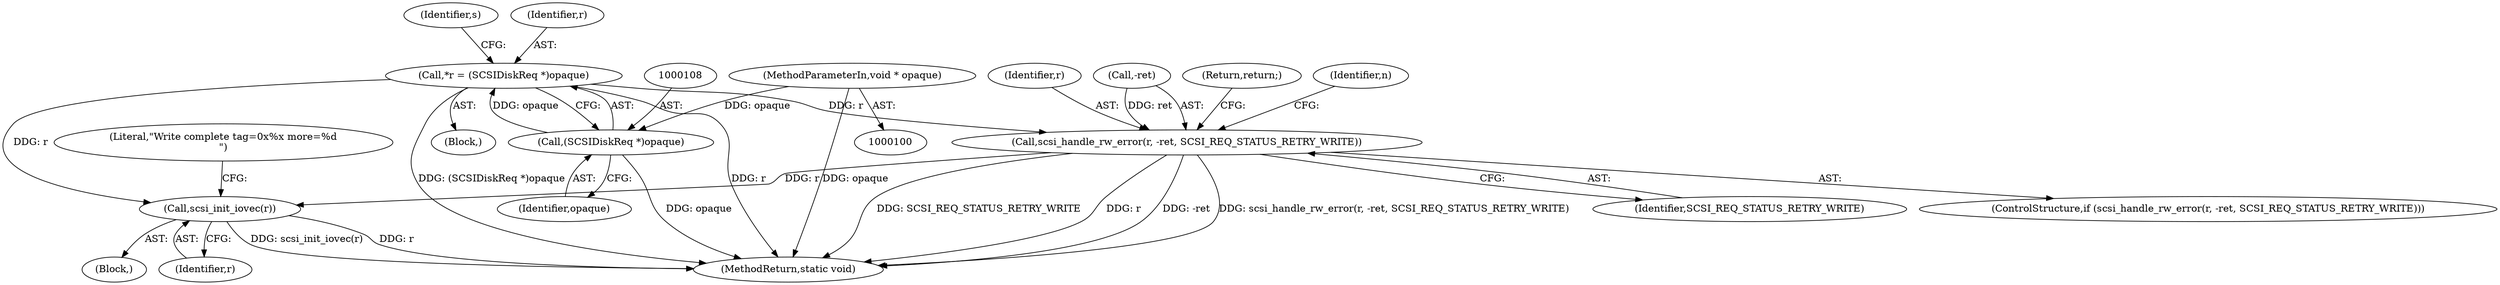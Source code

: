 digraph "0_qemu_103b40f51e4012b3b0ad20f615562a1806d7f49a_1@pointer" {
"1000105" [label="(Call,*r = (SCSIDiskReq *)opaque)"];
"1000107" [label="(Call,(SCSIDiskReq *)opaque)"];
"1000101" [label="(MethodParameterIn,void * opaque)"];
"1000150" [label="(Call,scsi_handle_rw_error(r, -ret, SCSI_REQ_STATUS_RETRY_WRITE))"];
"1000191" [label="(Call,scsi_init_iovec(r))"];
"1000105" [label="(Call,*r = (SCSIDiskReq *)opaque)"];
"1000112" [label="(Identifier,s)"];
"1000191" [label="(Call,scsi_init_iovec(r))"];
"1000150" [label="(Call,scsi_handle_rw_error(r, -ret, SCSI_REQ_STATUS_RETRY_WRITE))"];
"1000152" [label="(Call,-ret)"];
"1000156" [label="(Return,return;)"];
"1000192" [label="(Identifier,r)"];
"1000194" [label="(Literal,\"Write complete tag=0x%x more=%d\n\")"];
"1000215" [label="(MethodReturn,static void)"];
"1000190" [label="(Block,)"];
"1000158" [label="(Identifier,n)"];
"1000101" [label="(MethodParameterIn,void * opaque)"];
"1000154" [label="(Identifier,SCSI_REQ_STATUS_RETRY_WRITE)"];
"1000103" [label="(Block,)"];
"1000149" [label="(ControlStructure,if (scsi_handle_rw_error(r, -ret, SCSI_REQ_STATUS_RETRY_WRITE)))"];
"1000109" [label="(Identifier,opaque)"];
"1000107" [label="(Call,(SCSIDiskReq *)opaque)"];
"1000151" [label="(Identifier,r)"];
"1000106" [label="(Identifier,r)"];
"1000105" -> "1000103"  [label="AST: "];
"1000105" -> "1000107"  [label="CFG: "];
"1000106" -> "1000105"  [label="AST: "];
"1000107" -> "1000105"  [label="AST: "];
"1000112" -> "1000105"  [label="CFG: "];
"1000105" -> "1000215"  [label="DDG: (SCSIDiskReq *)opaque"];
"1000105" -> "1000215"  [label="DDG: r"];
"1000107" -> "1000105"  [label="DDG: opaque"];
"1000105" -> "1000150"  [label="DDG: r"];
"1000105" -> "1000191"  [label="DDG: r"];
"1000107" -> "1000109"  [label="CFG: "];
"1000108" -> "1000107"  [label="AST: "];
"1000109" -> "1000107"  [label="AST: "];
"1000107" -> "1000215"  [label="DDG: opaque"];
"1000101" -> "1000107"  [label="DDG: opaque"];
"1000101" -> "1000100"  [label="AST: "];
"1000101" -> "1000215"  [label="DDG: opaque"];
"1000150" -> "1000149"  [label="AST: "];
"1000150" -> "1000154"  [label="CFG: "];
"1000151" -> "1000150"  [label="AST: "];
"1000152" -> "1000150"  [label="AST: "];
"1000154" -> "1000150"  [label="AST: "];
"1000156" -> "1000150"  [label="CFG: "];
"1000158" -> "1000150"  [label="CFG: "];
"1000150" -> "1000215"  [label="DDG: SCSI_REQ_STATUS_RETRY_WRITE"];
"1000150" -> "1000215"  [label="DDG: r"];
"1000150" -> "1000215"  [label="DDG: -ret"];
"1000150" -> "1000215"  [label="DDG: scsi_handle_rw_error(r, -ret, SCSI_REQ_STATUS_RETRY_WRITE)"];
"1000152" -> "1000150"  [label="DDG: ret"];
"1000150" -> "1000191"  [label="DDG: r"];
"1000191" -> "1000190"  [label="AST: "];
"1000191" -> "1000192"  [label="CFG: "];
"1000192" -> "1000191"  [label="AST: "];
"1000194" -> "1000191"  [label="CFG: "];
"1000191" -> "1000215"  [label="DDG: scsi_init_iovec(r)"];
"1000191" -> "1000215"  [label="DDG: r"];
}
